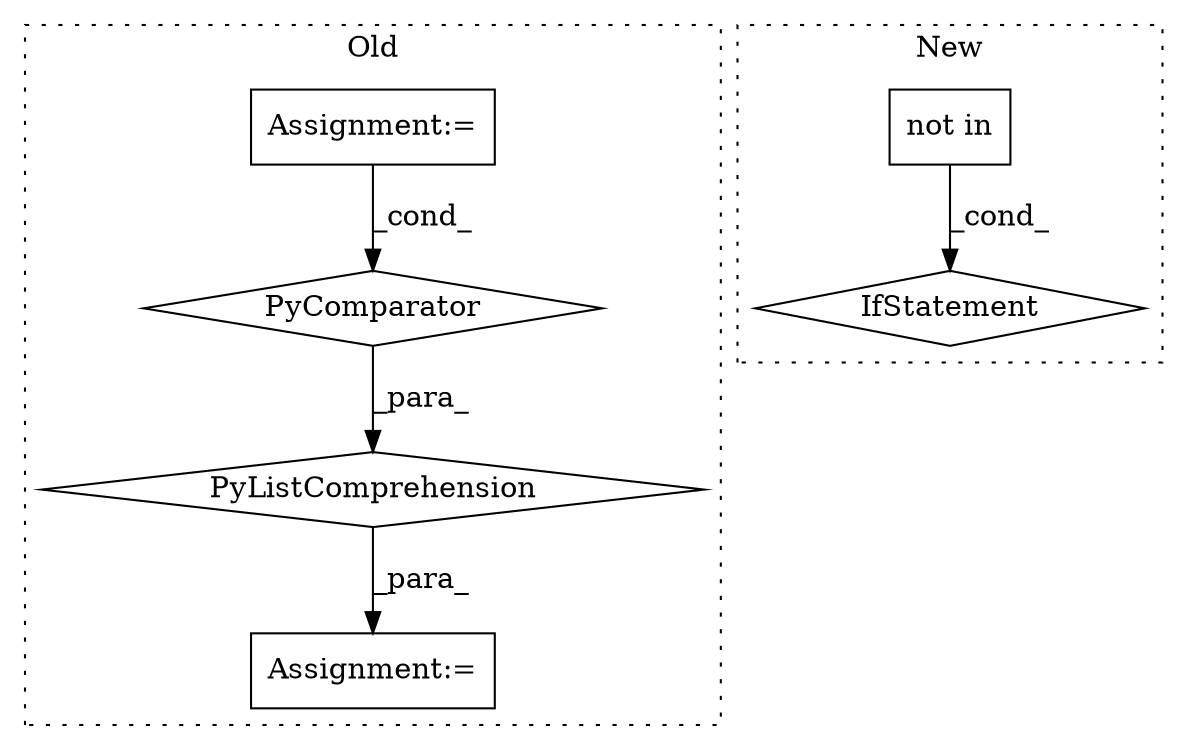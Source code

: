 digraph G {
subgraph cluster0 {
1 [label="PyComparator" a="113" s="1965" l="33" shape="diamond"];
3 [label="Assignment:=" a="7" s="1802" l="1" shape="box"];
4 [label="PyListComprehension" a="109" s="1893" l="113" shape="diamond"];
6 [label="Assignment:=" a="7" s="2214" l="45" shape="box"];
label = "Old";
style="dotted";
}
subgraph cluster1 {
2 [label="not in" a="108" s="2736" l="25" shape="box"];
5 [label="IfStatement" a="25" s="2728,2761" l="8,2" shape="diamond"];
label = "New";
style="dotted";
}
1 -> 4 [label="_para_"];
2 -> 5 [label="_cond_"];
3 -> 1 [label="_cond_"];
4 -> 6 [label="_para_"];
}